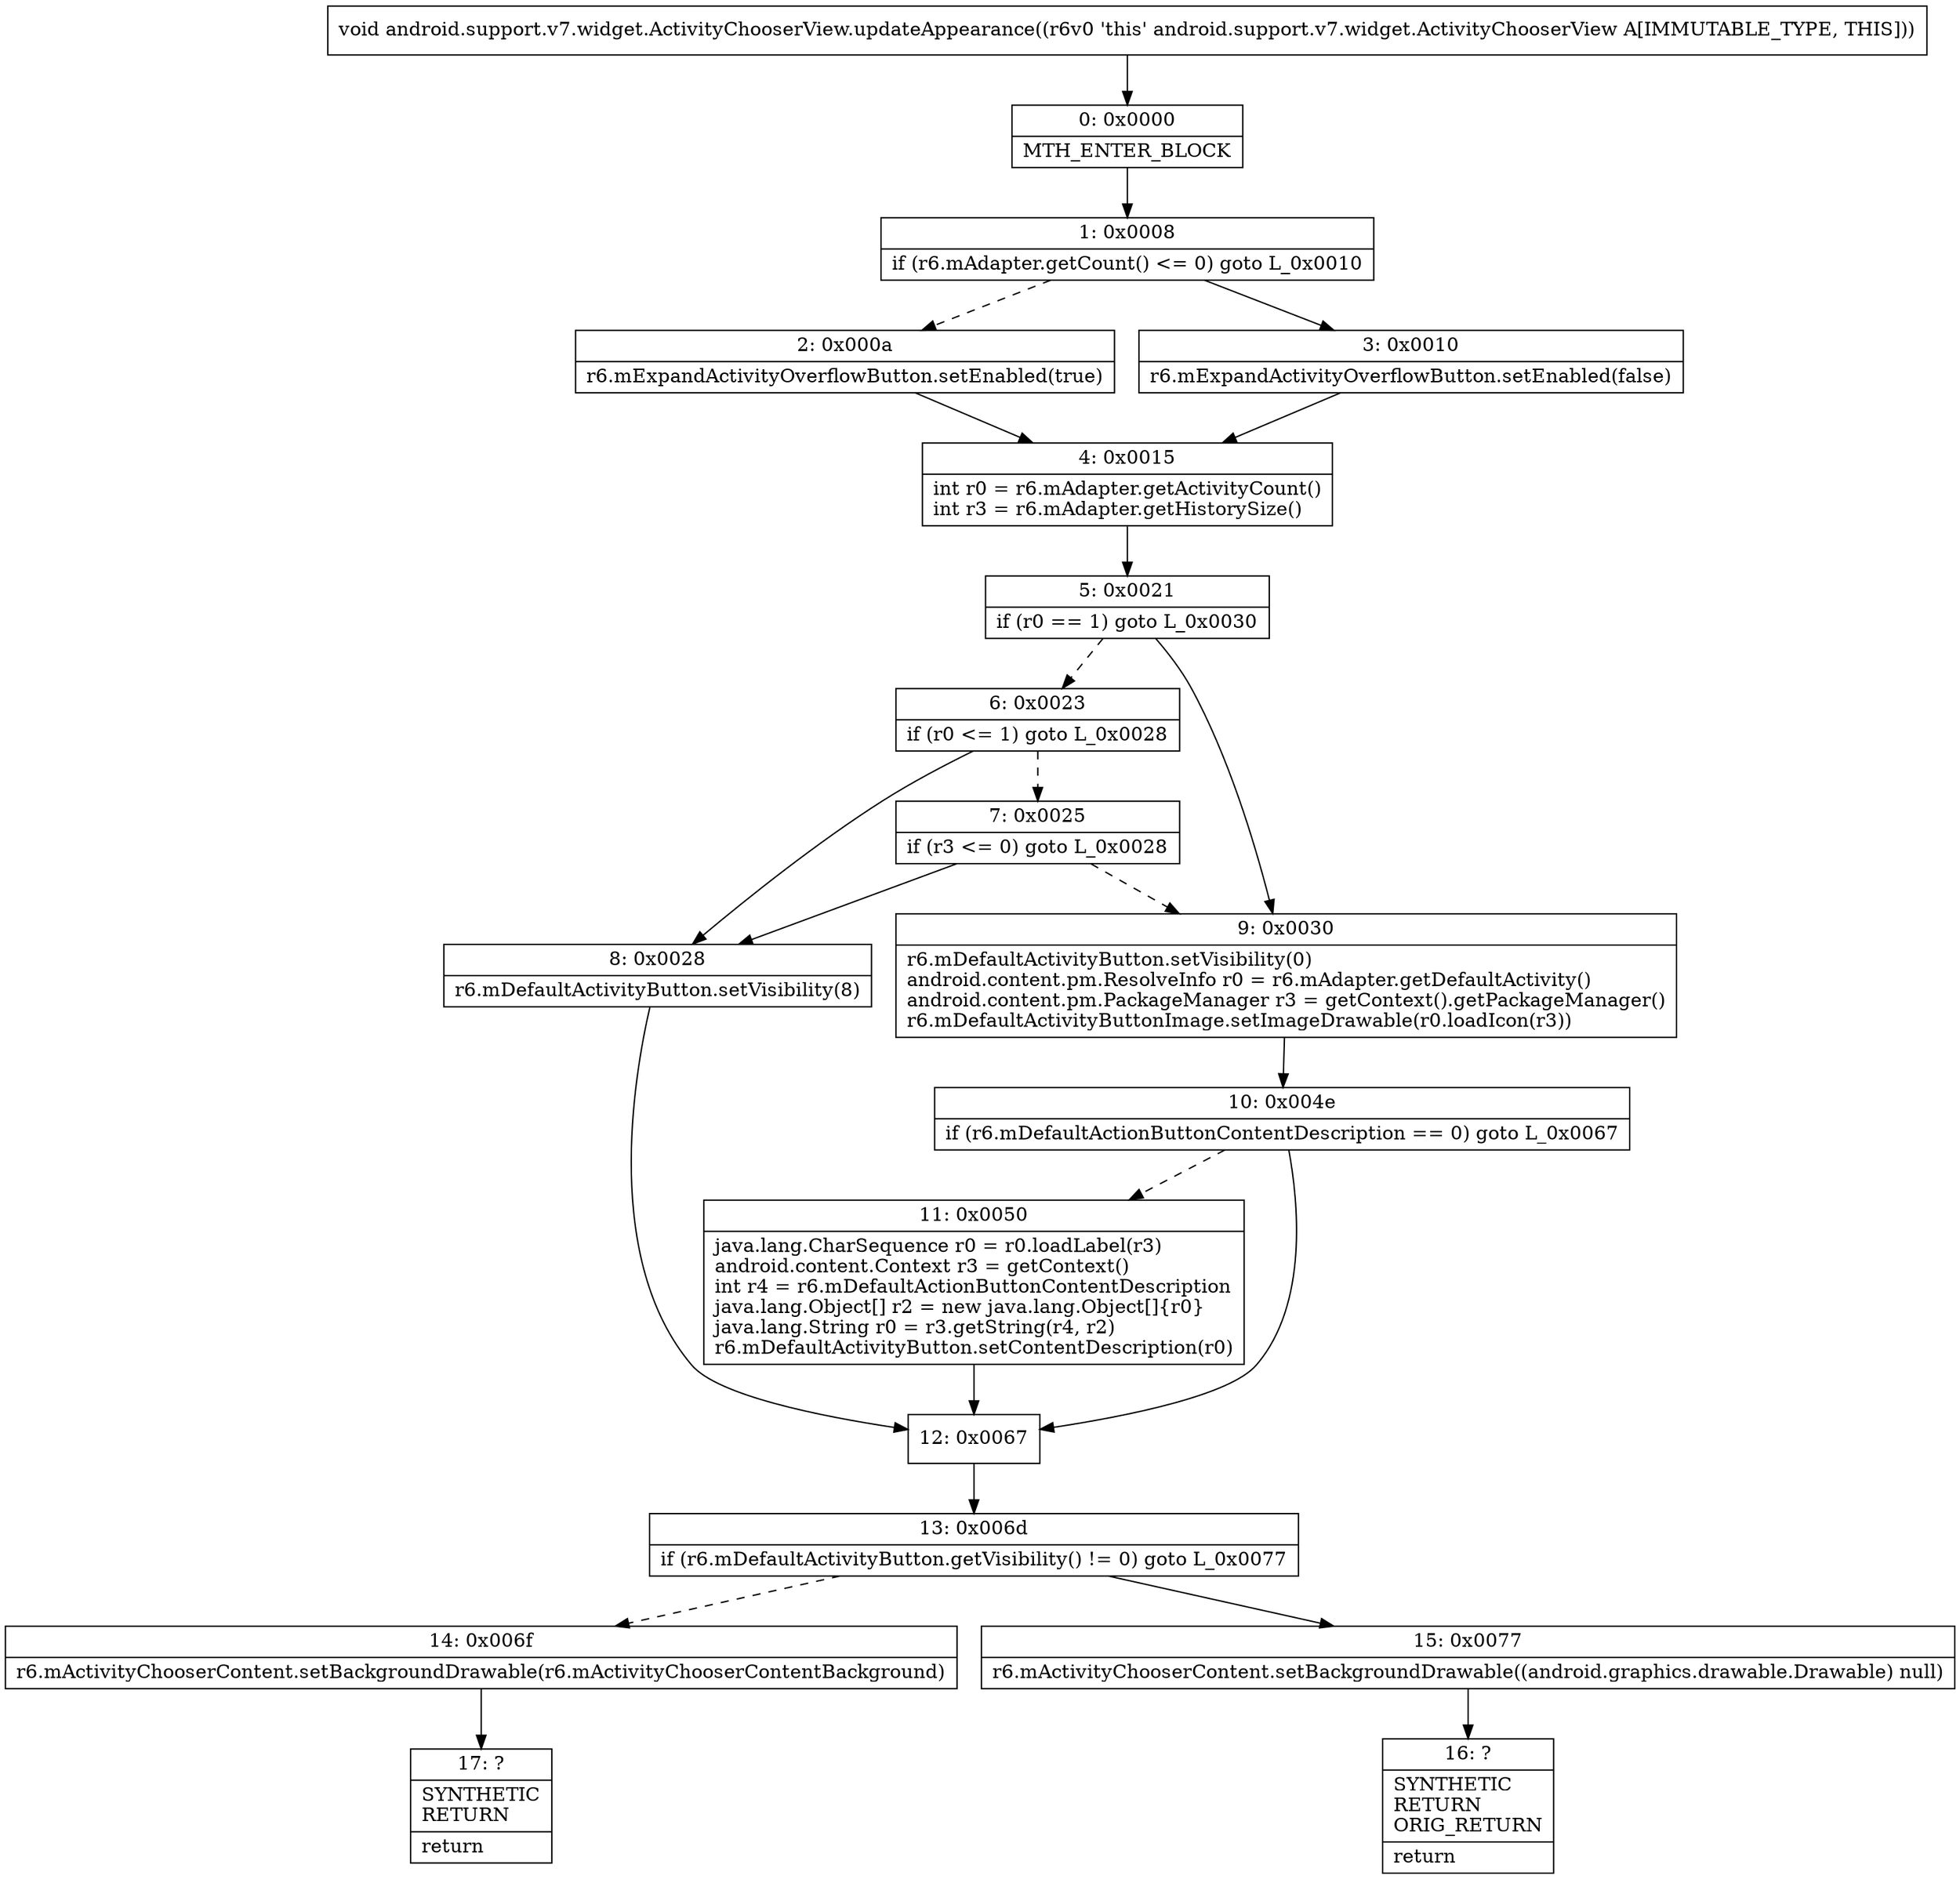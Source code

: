 digraph "CFG forandroid.support.v7.widget.ActivityChooserView.updateAppearance()V" {
Node_0 [shape=record,label="{0\:\ 0x0000|MTH_ENTER_BLOCK\l}"];
Node_1 [shape=record,label="{1\:\ 0x0008|if (r6.mAdapter.getCount() \<= 0) goto L_0x0010\l}"];
Node_2 [shape=record,label="{2\:\ 0x000a|r6.mExpandActivityOverflowButton.setEnabled(true)\l}"];
Node_3 [shape=record,label="{3\:\ 0x0010|r6.mExpandActivityOverflowButton.setEnabled(false)\l}"];
Node_4 [shape=record,label="{4\:\ 0x0015|int r0 = r6.mAdapter.getActivityCount()\lint r3 = r6.mAdapter.getHistorySize()\l}"];
Node_5 [shape=record,label="{5\:\ 0x0021|if (r0 == 1) goto L_0x0030\l}"];
Node_6 [shape=record,label="{6\:\ 0x0023|if (r0 \<= 1) goto L_0x0028\l}"];
Node_7 [shape=record,label="{7\:\ 0x0025|if (r3 \<= 0) goto L_0x0028\l}"];
Node_8 [shape=record,label="{8\:\ 0x0028|r6.mDefaultActivityButton.setVisibility(8)\l}"];
Node_9 [shape=record,label="{9\:\ 0x0030|r6.mDefaultActivityButton.setVisibility(0)\landroid.content.pm.ResolveInfo r0 = r6.mAdapter.getDefaultActivity()\landroid.content.pm.PackageManager r3 = getContext().getPackageManager()\lr6.mDefaultActivityButtonImage.setImageDrawable(r0.loadIcon(r3))\l}"];
Node_10 [shape=record,label="{10\:\ 0x004e|if (r6.mDefaultActionButtonContentDescription == 0) goto L_0x0067\l}"];
Node_11 [shape=record,label="{11\:\ 0x0050|java.lang.CharSequence r0 = r0.loadLabel(r3)\landroid.content.Context r3 = getContext()\lint r4 = r6.mDefaultActionButtonContentDescription\ljava.lang.Object[] r2 = new java.lang.Object[]\{r0\}\ljava.lang.String r0 = r3.getString(r4, r2)\lr6.mDefaultActivityButton.setContentDescription(r0)\l}"];
Node_12 [shape=record,label="{12\:\ 0x0067}"];
Node_13 [shape=record,label="{13\:\ 0x006d|if (r6.mDefaultActivityButton.getVisibility() != 0) goto L_0x0077\l}"];
Node_14 [shape=record,label="{14\:\ 0x006f|r6.mActivityChooserContent.setBackgroundDrawable(r6.mActivityChooserContentBackground)\l}"];
Node_15 [shape=record,label="{15\:\ 0x0077|r6.mActivityChooserContent.setBackgroundDrawable((android.graphics.drawable.Drawable) null)\l}"];
Node_16 [shape=record,label="{16\:\ ?|SYNTHETIC\lRETURN\lORIG_RETURN\l|return\l}"];
Node_17 [shape=record,label="{17\:\ ?|SYNTHETIC\lRETURN\l|return\l}"];
MethodNode[shape=record,label="{void android.support.v7.widget.ActivityChooserView.updateAppearance((r6v0 'this' android.support.v7.widget.ActivityChooserView A[IMMUTABLE_TYPE, THIS])) }"];
MethodNode -> Node_0;
Node_0 -> Node_1;
Node_1 -> Node_2[style=dashed];
Node_1 -> Node_3;
Node_2 -> Node_4;
Node_3 -> Node_4;
Node_4 -> Node_5;
Node_5 -> Node_6[style=dashed];
Node_5 -> Node_9;
Node_6 -> Node_7[style=dashed];
Node_6 -> Node_8;
Node_7 -> Node_8;
Node_7 -> Node_9[style=dashed];
Node_8 -> Node_12;
Node_9 -> Node_10;
Node_10 -> Node_11[style=dashed];
Node_10 -> Node_12;
Node_11 -> Node_12;
Node_12 -> Node_13;
Node_13 -> Node_14[style=dashed];
Node_13 -> Node_15;
Node_14 -> Node_17;
Node_15 -> Node_16;
}

